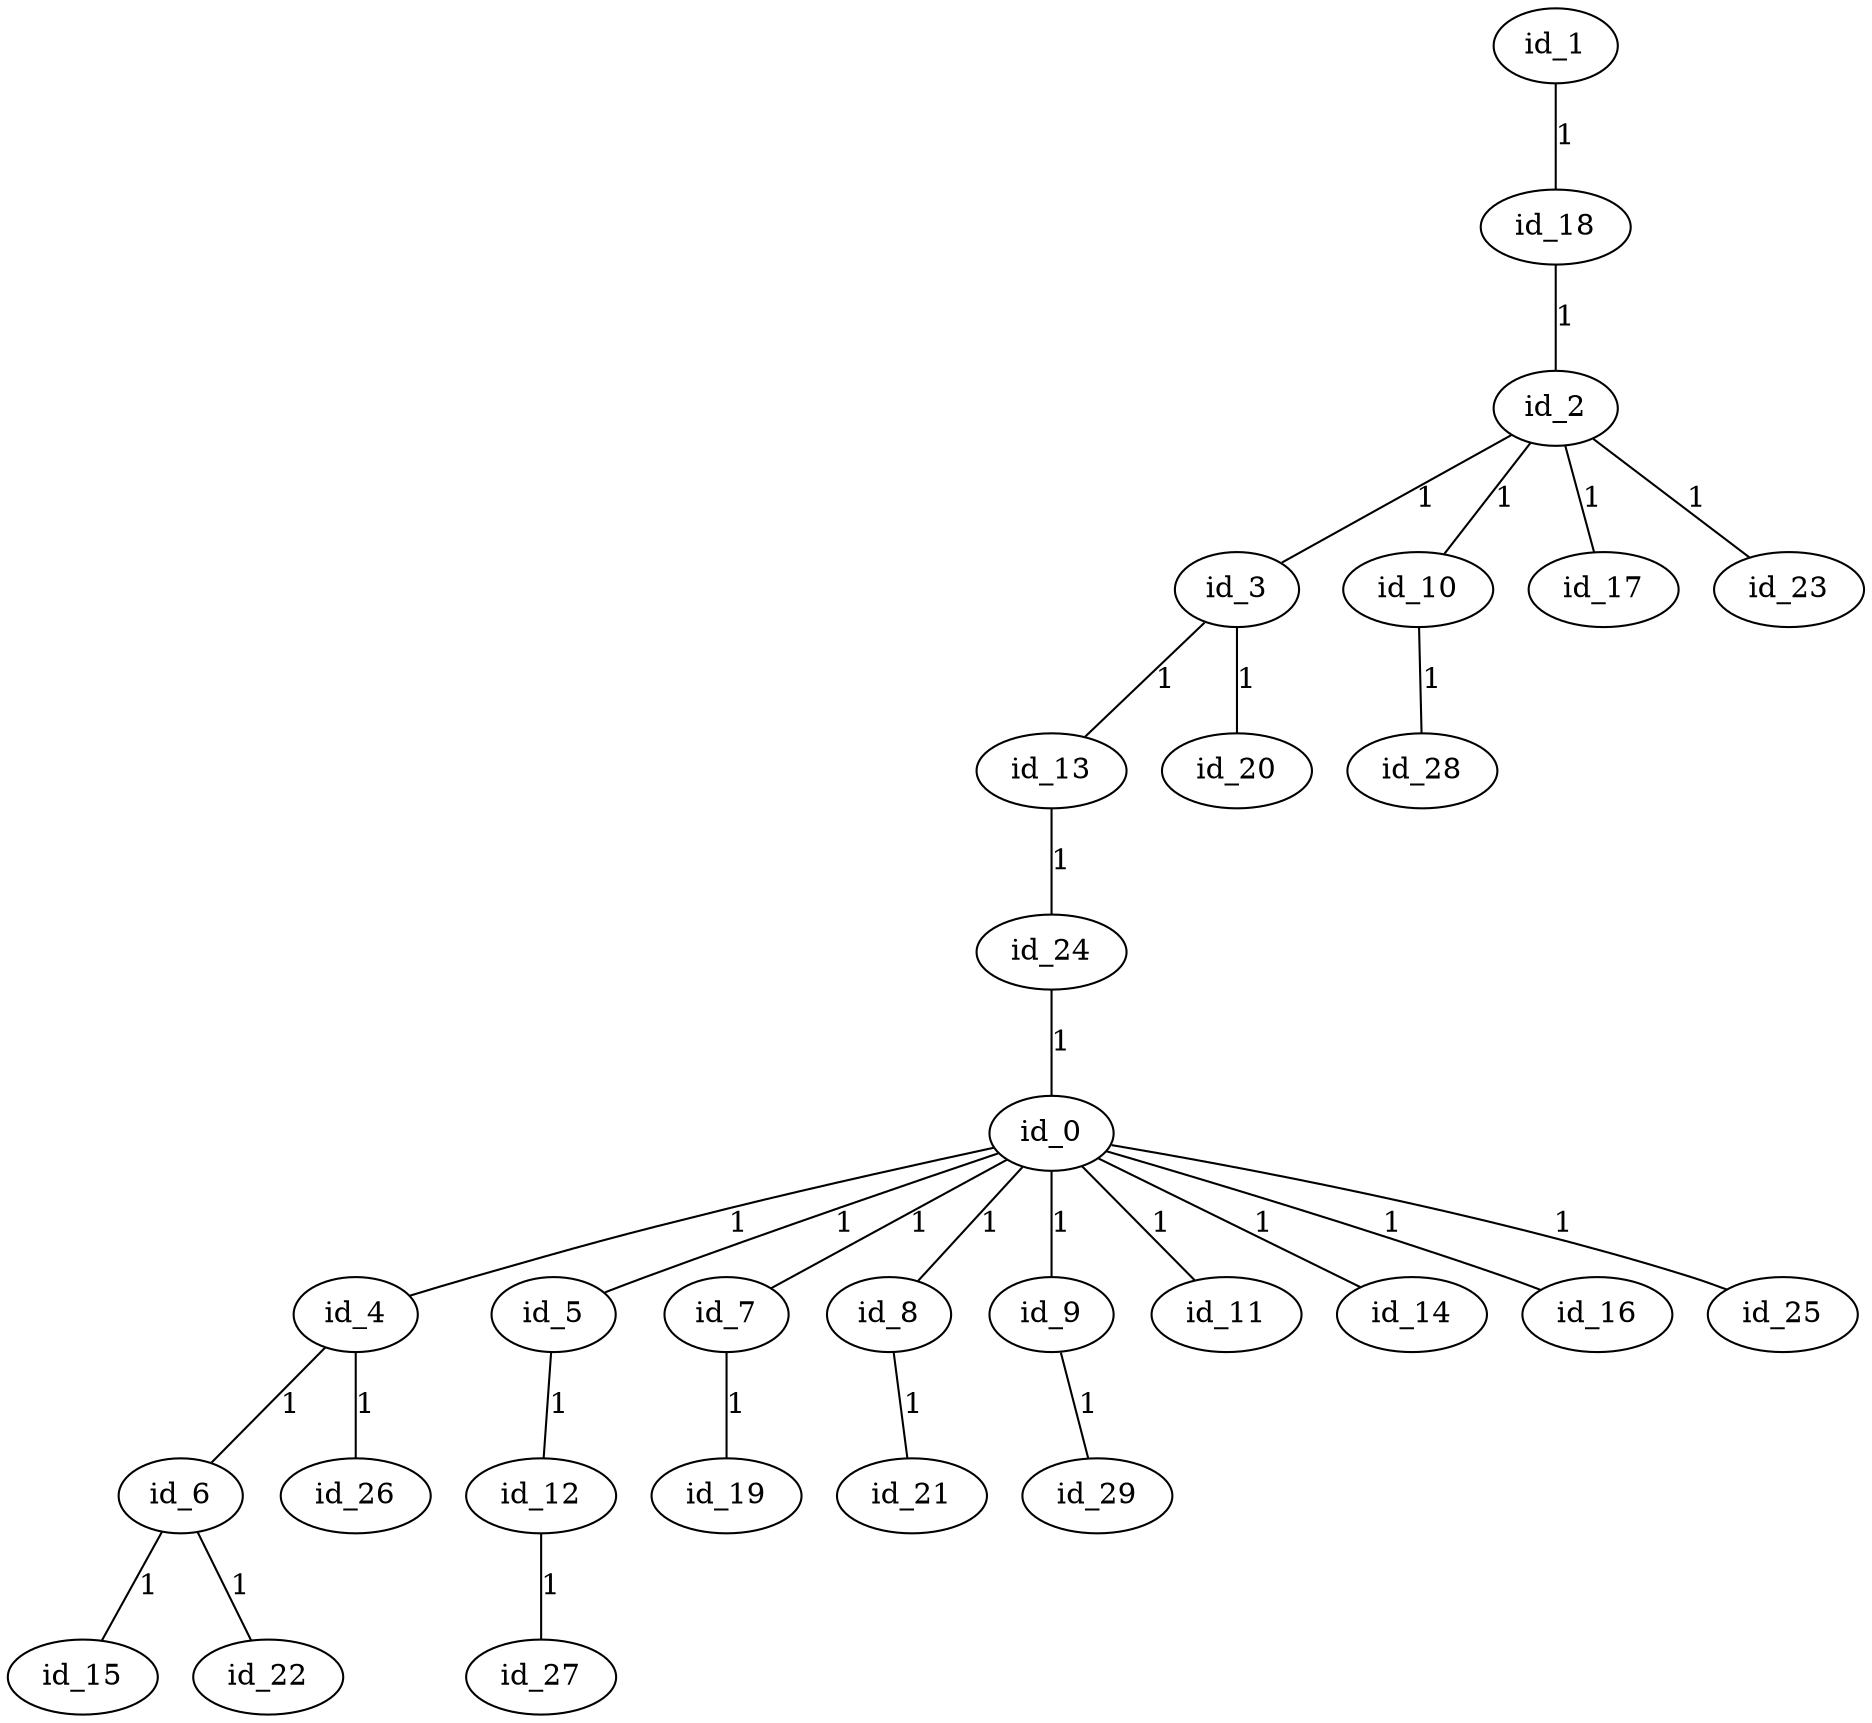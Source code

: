 graph GR{
id_0;
id_1;
id_2;
id_3;
id_4;
id_5;
id_6;
id_7;
id_8;
id_9;
id_10;
id_11;
id_12;
id_13;
id_14;
id_15;
id_16;
id_17;
id_18;
id_19;
id_20;
id_21;
id_22;
id_23;
id_24;
id_25;
id_26;
id_27;
id_28;
id_29;
id_1--id_18[label=1];
id_18--id_2[label=1];
id_2--id_3[label=1];
id_3--id_13[label=1];
id_13--id_24[label=1];
id_24--id_0[label=1];
id_0--id_25[label=1];
id_0--id_14[label=1];
id_0--id_4[label=1];
id_4--id_26[label=1];
id_4--id_6[label=1];
id_6--id_22[label=1];
id_6--id_15[label=1];
id_0--id_11[label=1];
id_0--id_9[label=1];
id_9--id_29[label=1];
id_0--id_7[label=1];
id_7--id_19[label=1];
id_0--id_8[label=1];
id_8--id_21[label=1];
id_0--id_5[label=1];
id_5--id_12[label=1];
id_12--id_27[label=1];
id_0--id_16[label=1];
id_3--id_20[label=1];
id_2--id_10[label=1];
id_10--id_28[label=1];
id_2--id_17[label=1];
id_2--id_23[label=1];
}